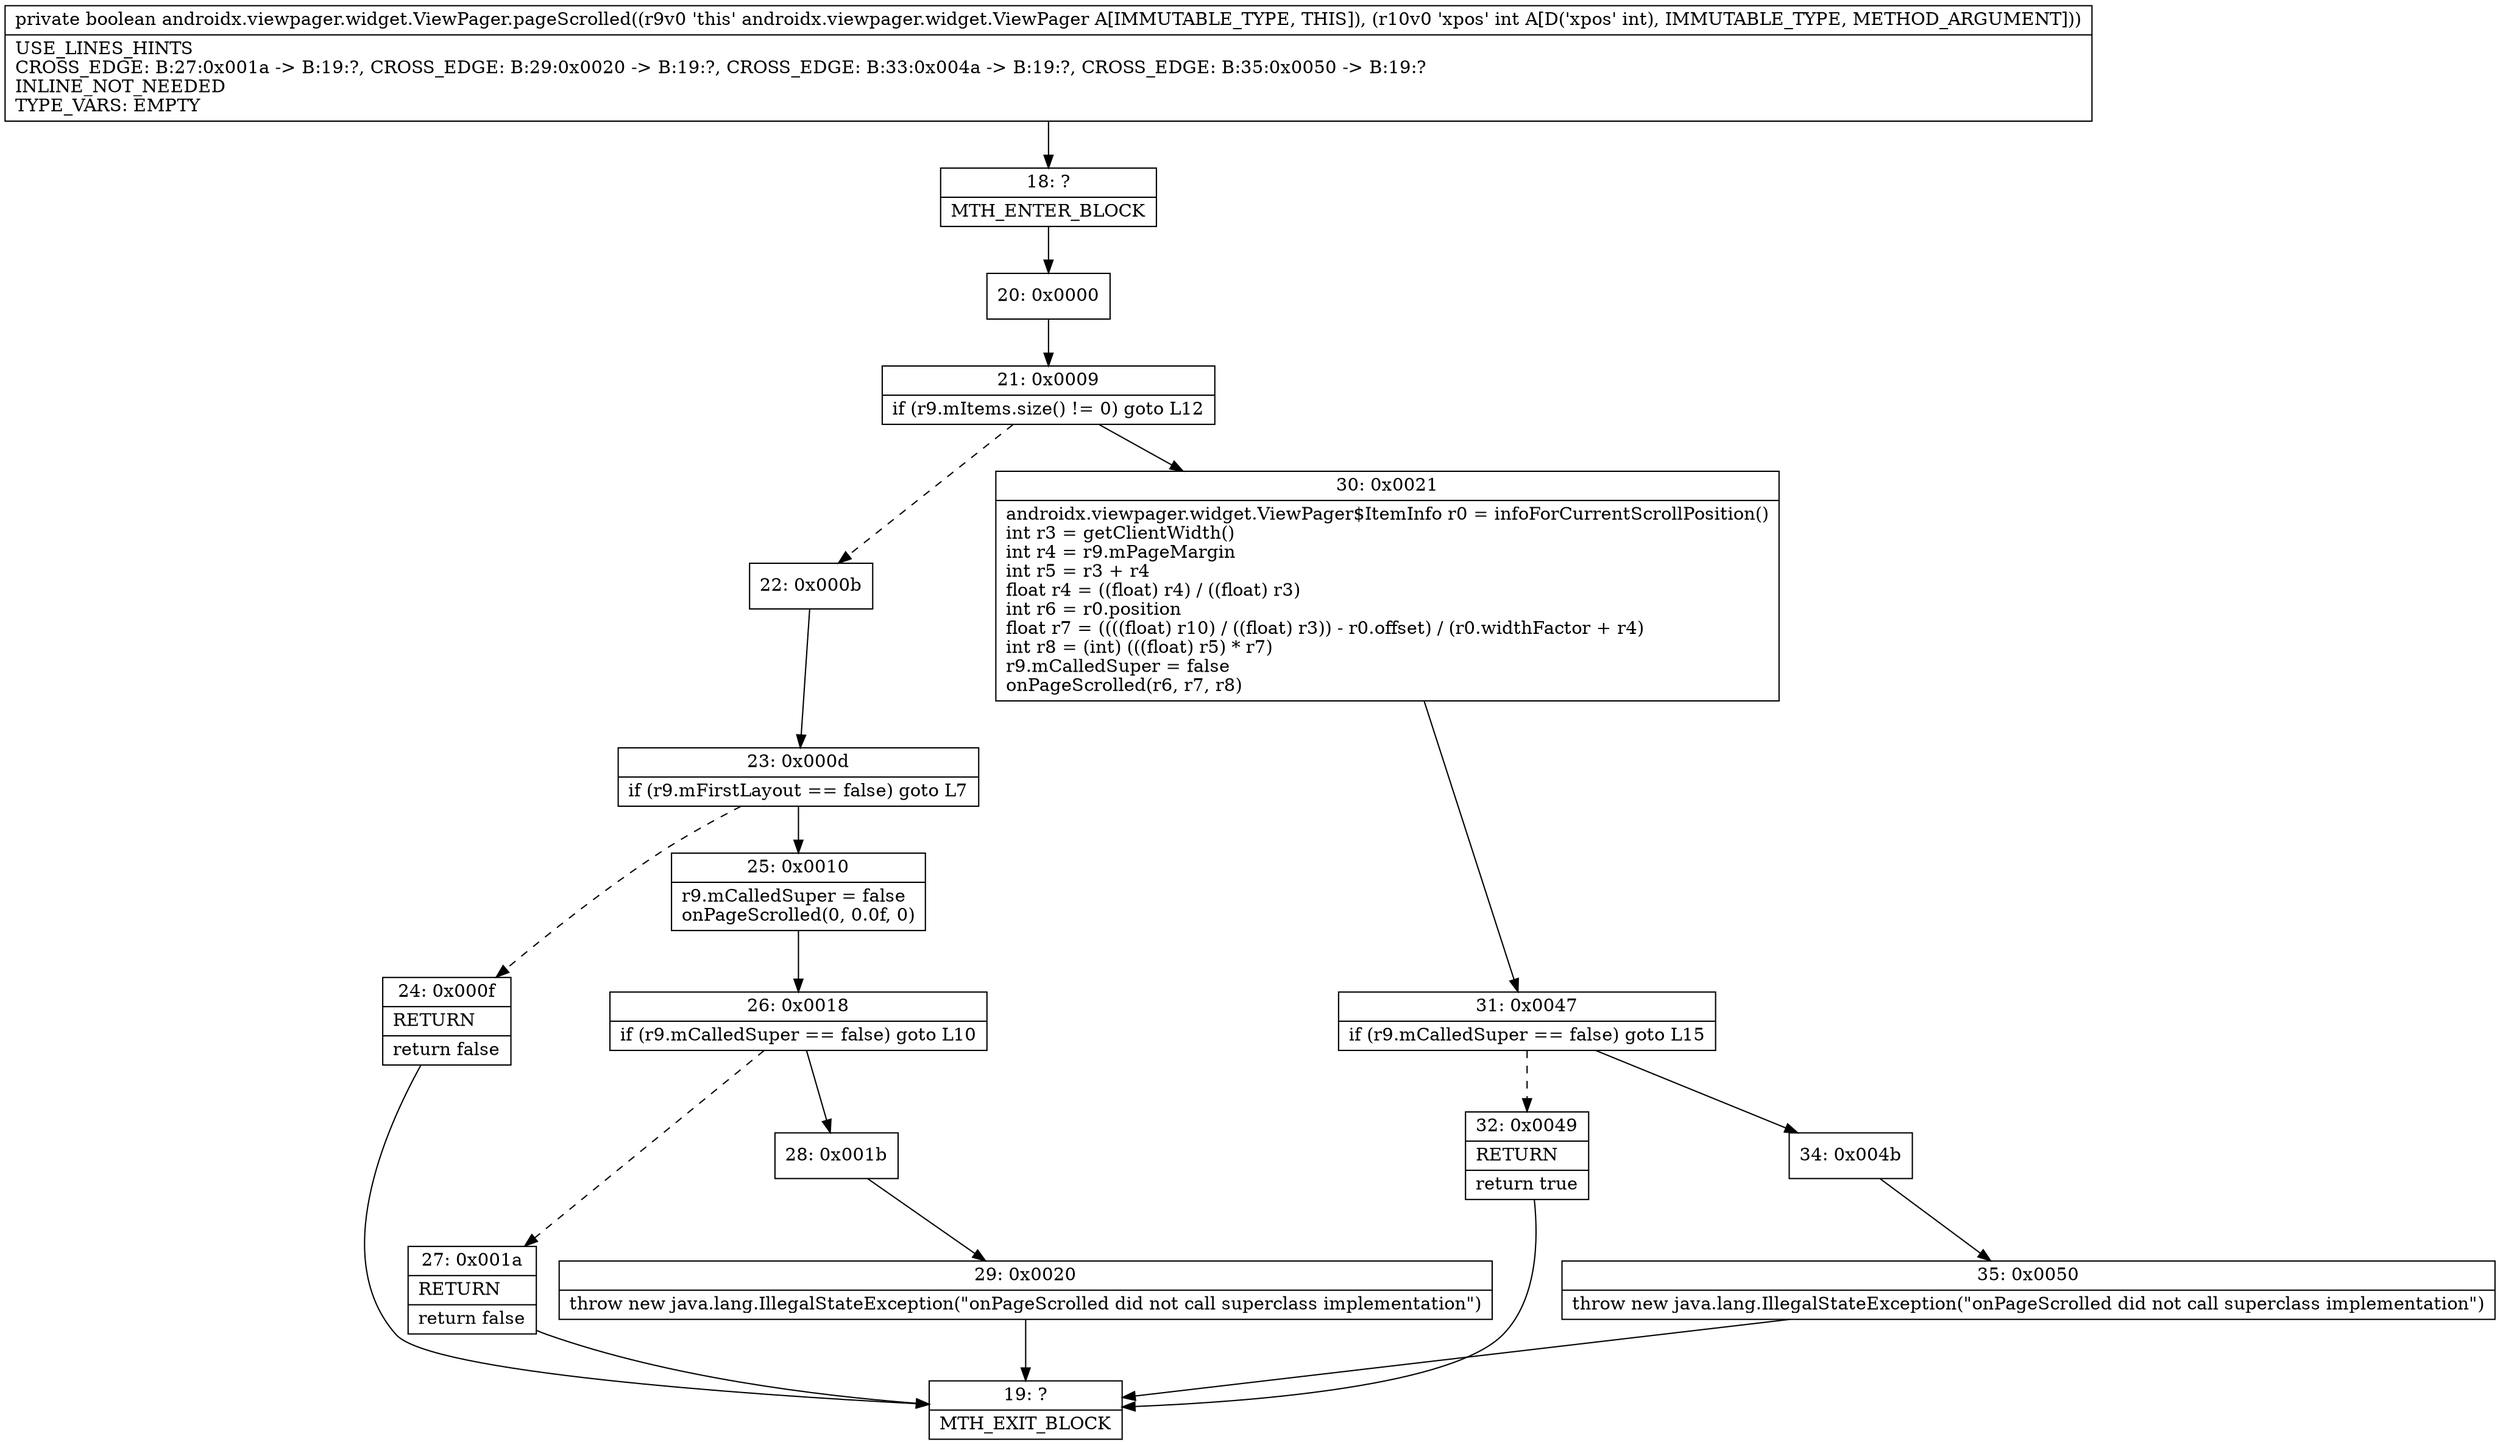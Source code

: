 digraph "CFG forandroidx.viewpager.widget.ViewPager.pageScrolled(I)Z" {
Node_18 [shape=record,label="{18\:\ ?|MTH_ENTER_BLOCK\l}"];
Node_20 [shape=record,label="{20\:\ 0x0000}"];
Node_21 [shape=record,label="{21\:\ 0x0009|if (r9.mItems.size() != 0) goto L12\l}"];
Node_22 [shape=record,label="{22\:\ 0x000b}"];
Node_23 [shape=record,label="{23\:\ 0x000d|if (r9.mFirstLayout == false) goto L7\l}"];
Node_24 [shape=record,label="{24\:\ 0x000f|RETURN\l|return false\l}"];
Node_19 [shape=record,label="{19\:\ ?|MTH_EXIT_BLOCK\l}"];
Node_25 [shape=record,label="{25\:\ 0x0010|r9.mCalledSuper = false\lonPageScrolled(0, 0.0f, 0)\l}"];
Node_26 [shape=record,label="{26\:\ 0x0018|if (r9.mCalledSuper == false) goto L10\l}"];
Node_27 [shape=record,label="{27\:\ 0x001a|RETURN\l|return false\l}"];
Node_28 [shape=record,label="{28\:\ 0x001b}"];
Node_29 [shape=record,label="{29\:\ 0x0020|throw new java.lang.IllegalStateException(\"onPageScrolled did not call superclass implementation\")\l}"];
Node_30 [shape=record,label="{30\:\ 0x0021|androidx.viewpager.widget.ViewPager$ItemInfo r0 = infoForCurrentScrollPosition()\lint r3 = getClientWidth()\lint r4 = r9.mPageMargin\lint r5 = r3 + r4\lfloat r4 = ((float) r4) \/ ((float) r3)\lint r6 = r0.position\lfloat r7 = ((((float) r10) \/ ((float) r3)) \- r0.offset) \/ (r0.widthFactor + r4)\lint r8 = (int) (((float) r5) * r7)\lr9.mCalledSuper = false\lonPageScrolled(r6, r7, r8)\l}"];
Node_31 [shape=record,label="{31\:\ 0x0047|if (r9.mCalledSuper == false) goto L15\l}"];
Node_32 [shape=record,label="{32\:\ 0x0049|RETURN\l|return true\l}"];
Node_34 [shape=record,label="{34\:\ 0x004b}"];
Node_35 [shape=record,label="{35\:\ 0x0050|throw new java.lang.IllegalStateException(\"onPageScrolled did not call superclass implementation\")\l}"];
MethodNode[shape=record,label="{private boolean androidx.viewpager.widget.ViewPager.pageScrolled((r9v0 'this' androidx.viewpager.widget.ViewPager A[IMMUTABLE_TYPE, THIS]), (r10v0 'xpos' int A[D('xpos' int), IMMUTABLE_TYPE, METHOD_ARGUMENT]))  | USE_LINES_HINTS\lCROSS_EDGE: B:27:0x001a \-\> B:19:?, CROSS_EDGE: B:29:0x0020 \-\> B:19:?, CROSS_EDGE: B:33:0x004a \-\> B:19:?, CROSS_EDGE: B:35:0x0050 \-\> B:19:?\lINLINE_NOT_NEEDED\lTYPE_VARS: EMPTY\l}"];
MethodNode -> Node_18;Node_18 -> Node_20;
Node_20 -> Node_21;
Node_21 -> Node_22[style=dashed];
Node_21 -> Node_30;
Node_22 -> Node_23;
Node_23 -> Node_24[style=dashed];
Node_23 -> Node_25;
Node_24 -> Node_19;
Node_25 -> Node_26;
Node_26 -> Node_27[style=dashed];
Node_26 -> Node_28;
Node_27 -> Node_19;
Node_28 -> Node_29;
Node_29 -> Node_19;
Node_30 -> Node_31;
Node_31 -> Node_32[style=dashed];
Node_31 -> Node_34;
Node_32 -> Node_19;
Node_34 -> Node_35;
Node_35 -> Node_19;
}

